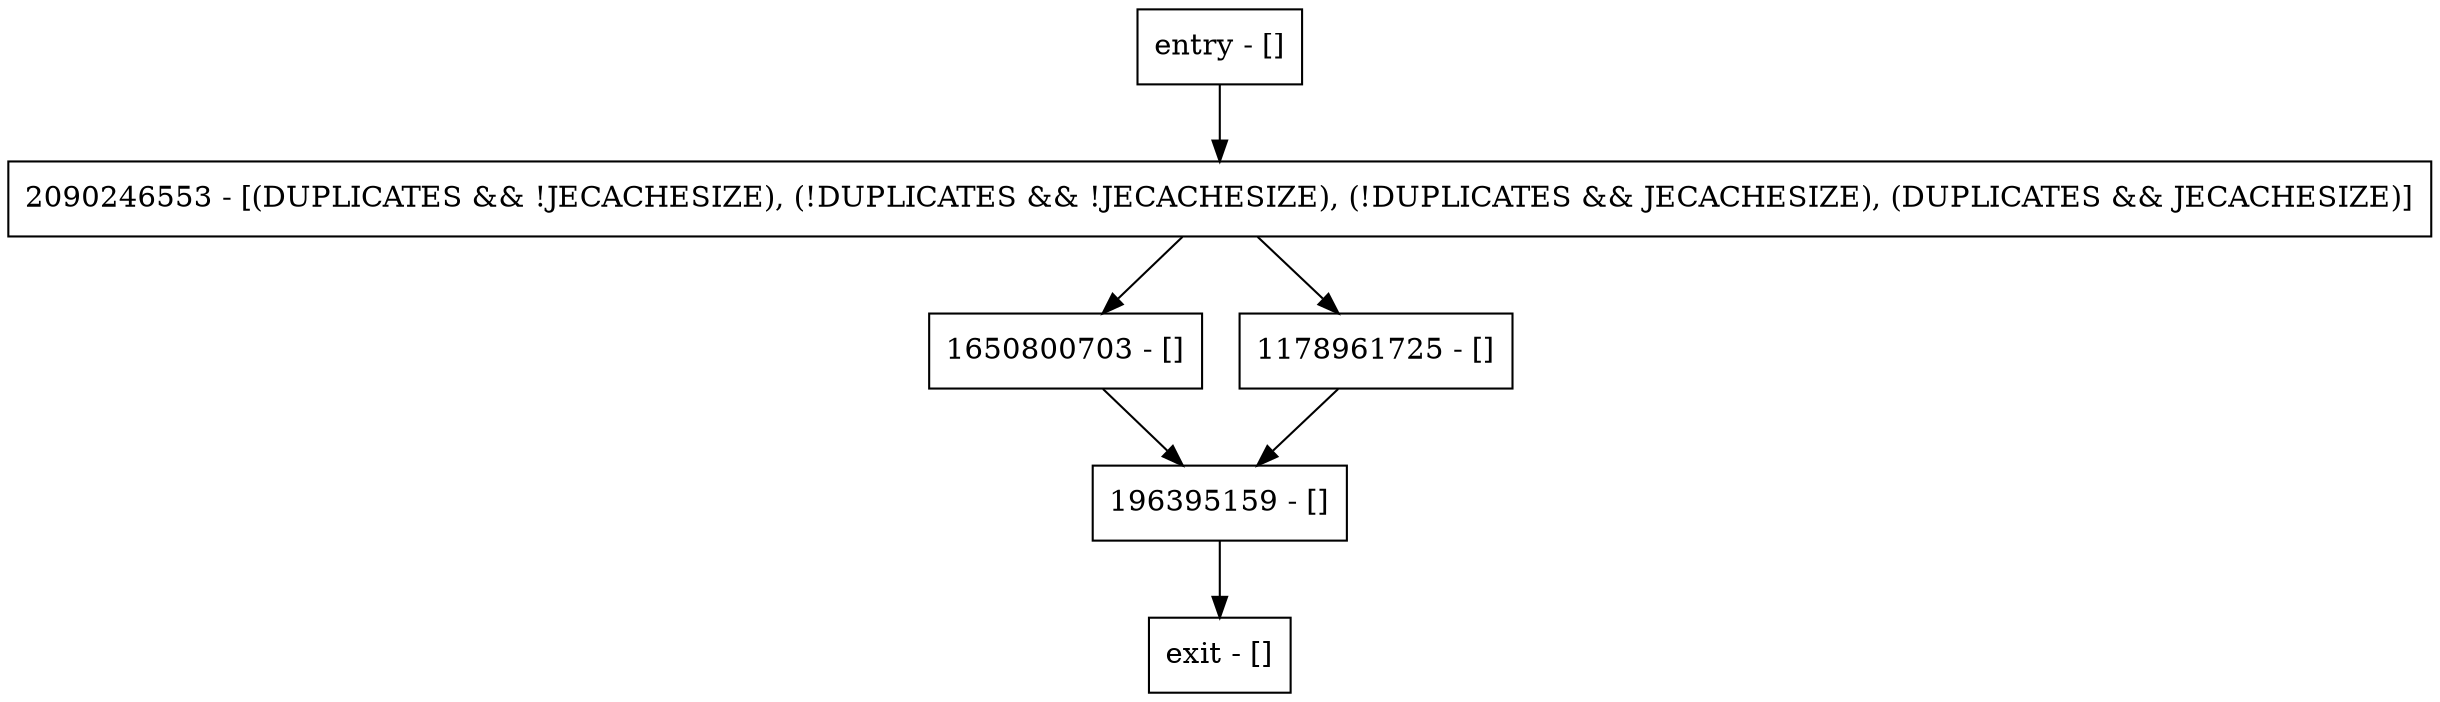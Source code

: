 digraph getUtilizationRepairDone {
node [shape=record];
entry [label="entry - []"];
exit [label="exit - []"];
1650800703 [label="1650800703 - []"];
2090246553 [label="2090246553 - [(DUPLICATES && !JECACHESIZE), (!DUPLICATES && !JECACHESIZE), (!DUPLICATES && JECACHESIZE), (DUPLICATES && JECACHESIZE)]"];
196395159 [label="196395159 - []"];
1178961725 [label="1178961725 - []"];
entry;
exit;
entry -> 2090246553;
1650800703 -> 196395159;
2090246553 -> 1650800703;
2090246553 -> 1178961725;
196395159 -> exit;
1178961725 -> 196395159;
}
